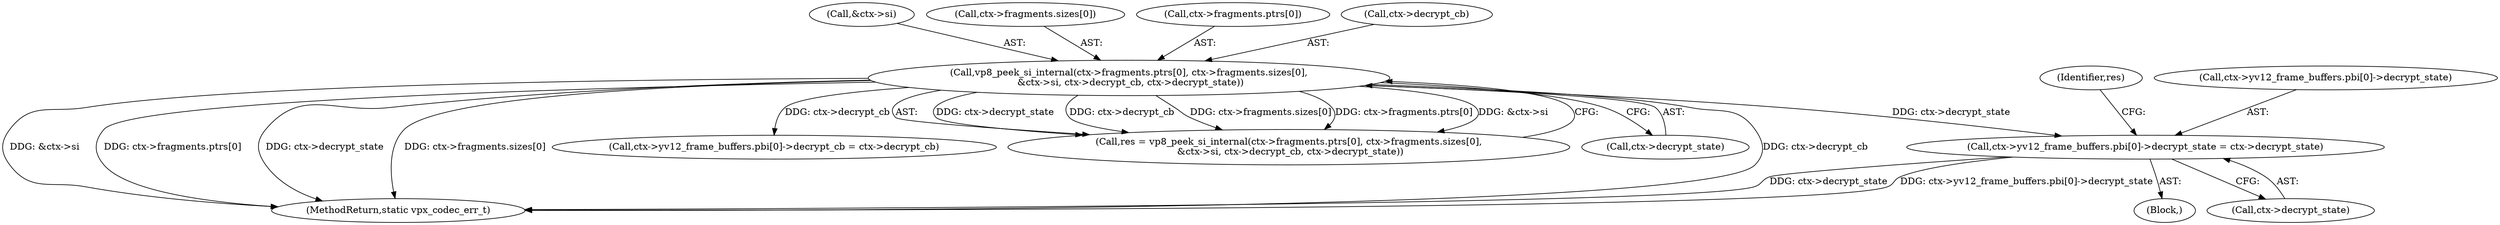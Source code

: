 digraph "0_Android_063be1485e0099bc81ace3a08b0ec9186dcad693@API" {
"1000378" [label="(Call,ctx->yv12_frame_buffers.pbi[0]->decrypt_state = ctx->decrypt_state)"];
"1000175" [label="(Call,vp8_peek_si_internal(ctx->fragments.ptrs[0], ctx->fragments.sizes[0],\n &ctx->si, ctx->decrypt_cb, ctx->decrypt_state))"];
"1000190" [label="(Call,&ctx->si)"];
"1000364" [label="(Block,)"];
"1000183" [label="(Call,ctx->fragments.sizes[0])"];
"1000175" [label="(Call,vp8_peek_si_internal(ctx->fragments.ptrs[0], ctx->fragments.sizes[0],\n &ctx->si, ctx->decrypt_cb, ctx->decrypt_state))"];
"1000176" [label="(Call,ctx->fragments.ptrs[0])"];
"1000738" [label="(MethodReturn,static vpx_codec_err_t)"];
"1000393" [label="(Identifier,res)"];
"1000194" [label="(Call,ctx->decrypt_cb)"];
"1000365" [label="(Call,ctx->yv12_frame_buffers.pbi[0]->decrypt_cb = ctx->decrypt_cb)"];
"1000378" [label="(Call,ctx->yv12_frame_buffers.pbi[0]->decrypt_state = ctx->decrypt_state)"];
"1000379" [label="(Call,ctx->yv12_frame_buffers.pbi[0]->decrypt_state)"];
"1000173" [label="(Call,res = vp8_peek_si_internal(ctx->fragments.ptrs[0], ctx->fragments.sizes[0],\n &ctx->si, ctx->decrypt_cb, ctx->decrypt_state))"];
"1000388" [label="(Call,ctx->decrypt_state)"];
"1000197" [label="(Call,ctx->decrypt_state)"];
"1000378" -> "1000364"  [label="AST: "];
"1000378" -> "1000388"  [label="CFG: "];
"1000379" -> "1000378"  [label="AST: "];
"1000388" -> "1000378"  [label="AST: "];
"1000393" -> "1000378"  [label="CFG: "];
"1000378" -> "1000738"  [label="DDG: ctx->decrypt_state"];
"1000378" -> "1000738"  [label="DDG: ctx->yv12_frame_buffers.pbi[0]->decrypt_state"];
"1000175" -> "1000378"  [label="DDG: ctx->decrypt_state"];
"1000175" -> "1000173"  [label="AST: "];
"1000175" -> "1000197"  [label="CFG: "];
"1000176" -> "1000175"  [label="AST: "];
"1000183" -> "1000175"  [label="AST: "];
"1000190" -> "1000175"  [label="AST: "];
"1000194" -> "1000175"  [label="AST: "];
"1000197" -> "1000175"  [label="AST: "];
"1000173" -> "1000175"  [label="CFG: "];
"1000175" -> "1000738"  [label="DDG: ctx->decrypt_cb"];
"1000175" -> "1000738"  [label="DDG: &ctx->si"];
"1000175" -> "1000738"  [label="DDG: ctx->fragments.ptrs[0]"];
"1000175" -> "1000738"  [label="DDG: ctx->decrypt_state"];
"1000175" -> "1000738"  [label="DDG: ctx->fragments.sizes[0]"];
"1000175" -> "1000173"  [label="DDG: ctx->decrypt_state"];
"1000175" -> "1000173"  [label="DDG: ctx->decrypt_cb"];
"1000175" -> "1000173"  [label="DDG: ctx->fragments.sizes[0]"];
"1000175" -> "1000173"  [label="DDG: ctx->fragments.ptrs[0]"];
"1000175" -> "1000173"  [label="DDG: &ctx->si"];
"1000175" -> "1000365"  [label="DDG: ctx->decrypt_cb"];
}
